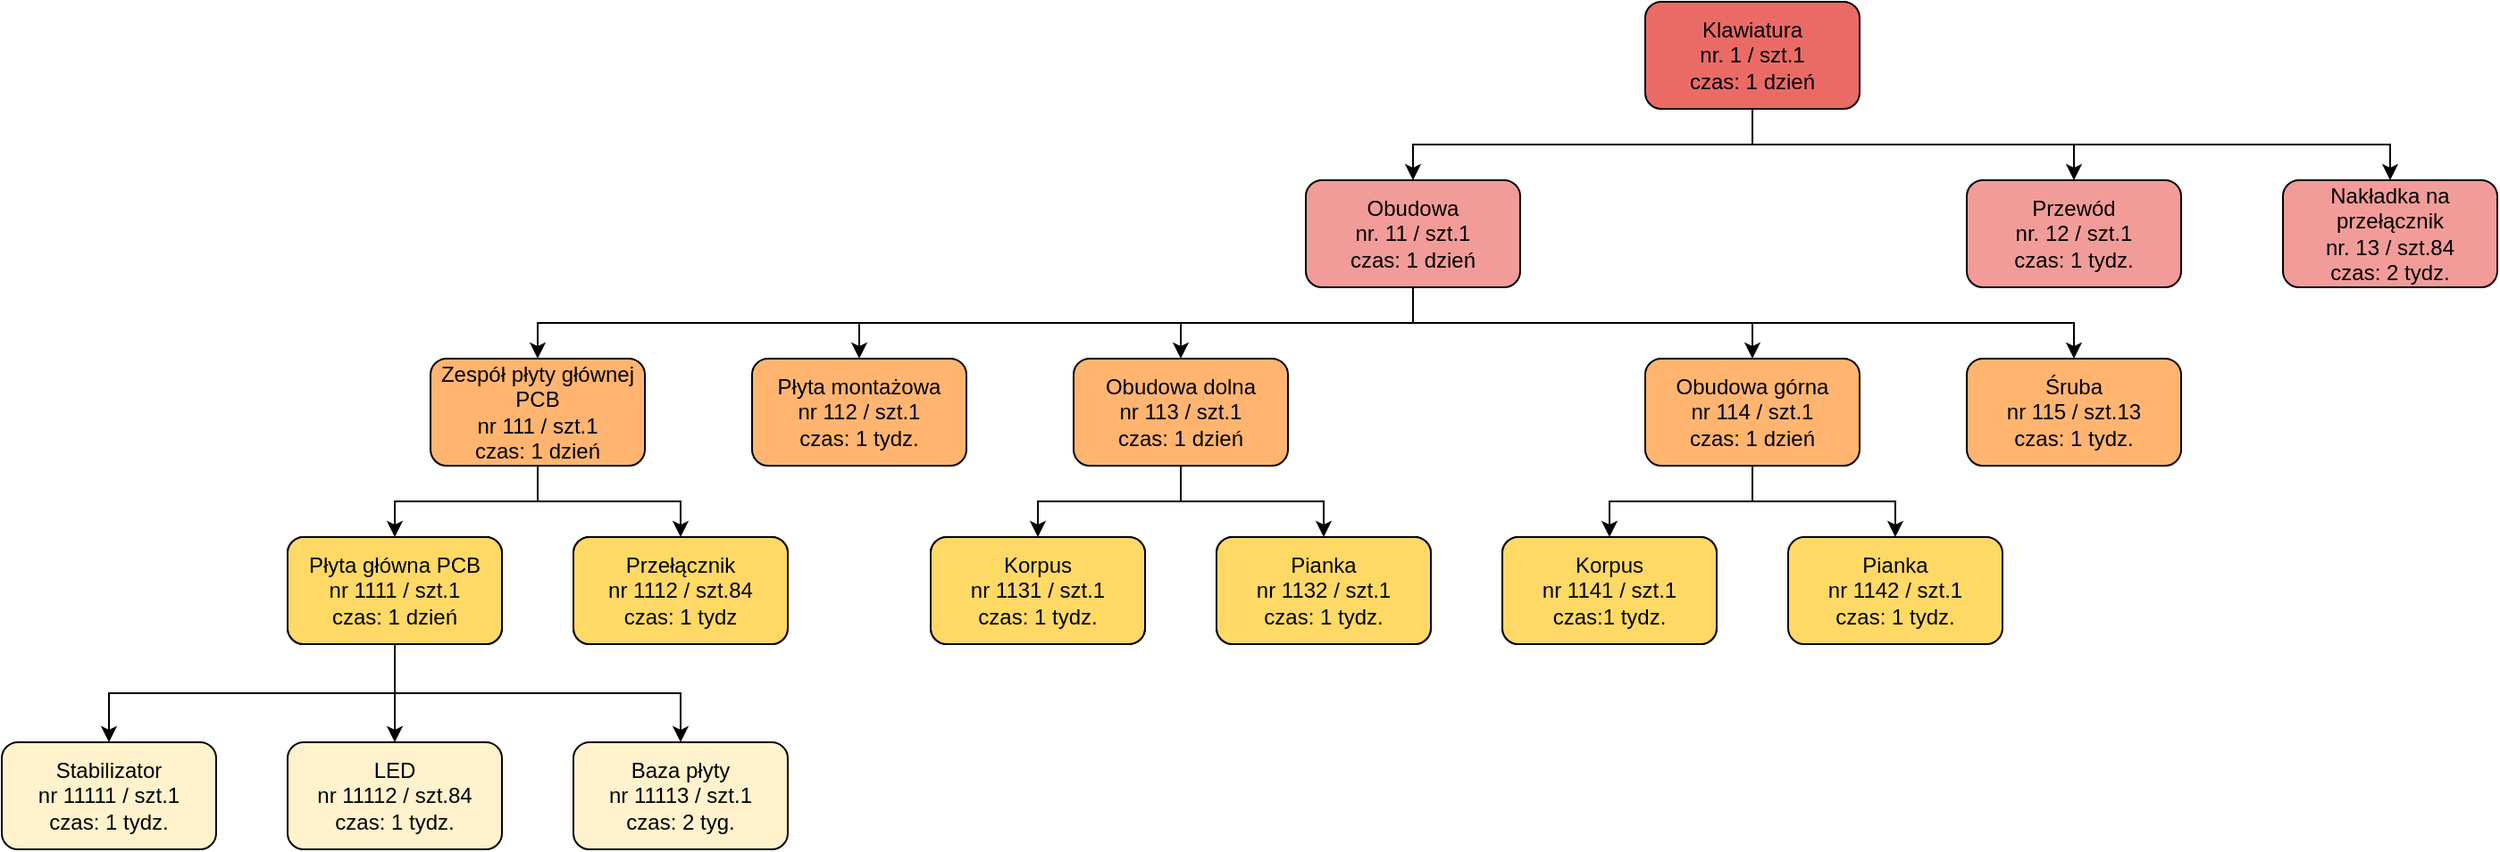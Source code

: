 <mxfile version="21.2.1" type="github">
  <diagram name="Strona-1" id="hWERi4DzZwn37XWJgOiT">
    <mxGraphModel dx="1648" dy="914" grid="1" gridSize="10" guides="1" tooltips="1" connect="1" arrows="1" fold="1" page="1" pageScale="1" pageWidth="827" pageHeight="1169" math="0" shadow="0">
      <root>
        <mxCell id="0" />
        <mxCell id="1" parent="0" />
        <mxCell id="B0ij_Wk3o3_kxpDSKMV0-5" style="edgeStyle=orthogonalEdgeStyle;rounded=0;orthogonalLoop=1;jettySize=auto;html=1;exitX=0.5;exitY=1;exitDx=0;exitDy=0;entryX=0.5;entryY=0;entryDx=0;entryDy=0;" parent="1" source="B0ij_Wk3o3_kxpDSKMV0-1" target="B0ij_Wk3o3_kxpDSKMV0-2" edge="1">
          <mxGeometry relative="1" as="geometry" />
        </mxCell>
        <mxCell id="B0ij_Wk3o3_kxpDSKMV0-6" style="edgeStyle=orthogonalEdgeStyle;rounded=0;orthogonalLoop=1;jettySize=auto;html=1;exitX=0.5;exitY=1;exitDx=0;exitDy=0;entryX=0.5;entryY=0;entryDx=0;entryDy=0;" parent="1" source="B0ij_Wk3o3_kxpDSKMV0-1" target="B0ij_Wk3o3_kxpDSKMV0-3" edge="1">
          <mxGeometry relative="1" as="geometry" />
        </mxCell>
        <mxCell id="B0ij_Wk3o3_kxpDSKMV0-7" style="edgeStyle=orthogonalEdgeStyle;rounded=0;orthogonalLoop=1;jettySize=auto;html=1;exitX=0.5;exitY=1;exitDx=0;exitDy=0;entryX=0.5;entryY=0;entryDx=0;entryDy=0;" parent="1" source="B0ij_Wk3o3_kxpDSKMV0-1" target="B0ij_Wk3o3_kxpDSKMV0-4" edge="1">
          <mxGeometry relative="1" as="geometry" />
        </mxCell>
        <mxCell id="B0ij_Wk3o3_kxpDSKMV0-1" value="Klawiatura&lt;br style=&quot;border-color: var(--border-color);&quot;&gt;nr. 1 / szt.1&lt;br&gt;czas: 1 dzień" style="rounded=1;whiteSpace=wrap;html=1;fillColor=#EA6B66;" parent="1" vertex="1">
          <mxGeometry x="220" y="140" width="120" height="60" as="geometry" />
        </mxCell>
        <mxCell id="B0ij_Wk3o3_kxpDSKMV0-13" style="edgeStyle=orthogonalEdgeStyle;rounded=0;orthogonalLoop=1;jettySize=auto;html=1;exitX=0.5;exitY=1;exitDx=0;exitDy=0;entryX=0.5;entryY=0;entryDx=0;entryDy=0;" parent="1" source="B0ij_Wk3o3_kxpDSKMV0-2" target="B0ij_Wk3o3_kxpDSKMV0-8" edge="1">
          <mxGeometry relative="1" as="geometry" />
        </mxCell>
        <mxCell id="B0ij_Wk3o3_kxpDSKMV0-14" style="edgeStyle=orthogonalEdgeStyle;rounded=0;orthogonalLoop=1;jettySize=auto;html=1;exitX=0.5;exitY=1;exitDx=0;exitDy=0;entryX=0.5;entryY=0;entryDx=0;entryDy=0;" parent="1" source="B0ij_Wk3o3_kxpDSKMV0-2" target="B0ij_Wk3o3_kxpDSKMV0-9" edge="1">
          <mxGeometry relative="1" as="geometry" />
        </mxCell>
        <mxCell id="B0ij_Wk3o3_kxpDSKMV0-15" style="edgeStyle=orthogonalEdgeStyle;rounded=0;orthogonalLoop=1;jettySize=auto;html=1;exitX=0.5;exitY=1;exitDx=0;exitDy=0;entryX=0.5;entryY=0;entryDx=0;entryDy=0;" parent="1" source="B0ij_Wk3o3_kxpDSKMV0-2" target="B0ij_Wk3o3_kxpDSKMV0-10" edge="1">
          <mxGeometry relative="1" as="geometry" />
        </mxCell>
        <mxCell id="B0ij_Wk3o3_kxpDSKMV0-16" style="edgeStyle=orthogonalEdgeStyle;rounded=0;orthogonalLoop=1;jettySize=auto;html=1;exitX=0.5;exitY=1;exitDx=0;exitDy=0;entryX=0.5;entryY=0;entryDx=0;entryDy=0;" parent="1" source="B0ij_Wk3o3_kxpDSKMV0-2" target="B0ij_Wk3o3_kxpDSKMV0-11" edge="1">
          <mxGeometry relative="1" as="geometry" />
        </mxCell>
        <mxCell id="B0ij_Wk3o3_kxpDSKMV0-17" style="edgeStyle=orthogonalEdgeStyle;rounded=0;orthogonalLoop=1;jettySize=auto;html=1;exitX=0.5;exitY=1;exitDx=0;exitDy=0;entryX=0.5;entryY=0;entryDx=0;entryDy=0;" parent="1" source="B0ij_Wk3o3_kxpDSKMV0-2" target="B0ij_Wk3o3_kxpDSKMV0-12" edge="1">
          <mxGeometry relative="1" as="geometry" />
        </mxCell>
        <mxCell id="B0ij_Wk3o3_kxpDSKMV0-2" value="Obudowa&lt;br&gt;nr. 11 / szt.1&lt;br&gt;czas: 1 dzień" style="rounded=1;whiteSpace=wrap;html=1;fillColor=#F19C99;" parent="1" vertex="1">
          <mxGeometry x="30" y="240" width="120" height="60" as="geometry" />
        </mxCell>
        <mxCell id="B0ij_Wk3o3_kxpDSKMV0-3" value="Przewód&lt;br style=&quot;border-color: var(--border-color);&quot;&gt;nr. 12 / szt.1&lt;br&gt;czas: 1 tydz." style="rounded=1;whiteSpace=wrap;html=1;fillColor=#F19C99;" parent="1" vertex="1">
          <mxGeometry x="400" y="240" width="120" height="60" as="geometry" />
        </mxCell>
        <mxCell id="B0ij_Wk3o3_kxpDSKMV0-4" value="Nakładka na przełącznik&lt;br style=&quot;border-color: var(--border-color);&quot;&gt;nr. 13 / szt.84&lt;br&gt;czas: 2 tydz." style="rounded=1;whiteSpace=wrap;html=1;fillColor=#F19C99;" parent="1" vertex="1">
          <mxGeometry x="577" y="240" width="120" height="60" as="geometry" />
        </mxCell>
        <mxCell id="B0ij_Wk3o3_kxpDSKMV0-27" style="edgeStyle=orthogonalEdgeStyle;rounded=0;orthogonalLoop=1;jettySize=auto;html=1;exitX=0.5;exitY=1;exitDx=0;exitDy=0;entryX=0.5;entryY=0;entryDx=0;entryDy=0;" parent="1" source="B0ij_Wk3o3_kxpDSKMV0-8" target="B0ij_Wk3o3_kxpDSKMV0-19" edge="1">
          <mxGeometry relative="1" as="geometry" />
        </mxCell>
        <mxCell id="B0ij_Wk3o3_kxpDSKMV0-28" style="edgeStyle=orthogonalEdgeStyle;rounded=0;orthogonalLoop=1;jettySize=auto;html=1;exitX=0.5;exitY=1;exitDx=0;exitDy=0;entryX=0.5;entryY=0;entryDx=0;entryDy=0;" parent="1" source="B0ij_Wk3o3_kxpDSKMV0-8" target="B0ij_Wk3o3_kxpDSKMV0-20" edge="1">
          <mxGeometry relative="1" as="geometry" />
        </mxCell>
        <mxCell id="B0ij_Wk3o3_kxpDSKMV0-8" value="Zespół płyty głównej PCB&lt;br&gt;nr 111 / szt.1&lt;br&gt;czas: 1 dzień" style="rounded=1;whiteSpace=wrap;html=1;fillColor=#FFB570;" parent="1" vertex="1">
          <mxGeometry x="-460" y="340" width="120" height="60" as="geometry" />
        </mxCell>
        <mxCell id="B0ij_Wk3o3_kxpDSKMV0-9" value="Płyta montażowa&lt;br&gt;nr 112 / szt.1&lt;br&gt;czas: 1 tydz." style="rounded=1;whiteSpace=wrap;html=1;fillColor=#FFB570;" parent="1" vertex="1">
          <mxGeometry x="-280" y="340" width="120" height="60" as="geometry" />
        </mxCell>
        <mxCell id="B0ij_Wk3o3_kxpDSKMV0-31" style="edgeStyle=orthogonalEdgeStyle;rounded=0;orthogonalLoop=1;jettySize=auto;html=1;exitX=0.5;exitY=1;exitDx=0;exitDy=0;entryX=0.5;entryY=0;entryDx=0;entryDy=0;" parent="1" source="B0ij_Wk3o3_kxpDSKMV0-10" target="B0ij_Wk3o3_kxpDSKMV0-29" edge="1">
          <mxGeometry relative="1" as="geometry" />
        </mxCell>
        <mxCell id="B0ij_Wk3o3_kxpDSKMV0-32" style="edgeStyle=orthogonalEdgeStyle;rounded=0;orthogonalLoop=1;jettySize=auto;html=1;exitX=0.5;exitY=1;exitDx=0;exitDy=0;entryX=0.5;entryY=0;entryDx=0;entryDy=0;" parent="1" source="B0ij_Wk3o3_kxpDSKMV0-10" target="B0ij_Wk3o3_kxpDSKMV0-30" edge="1">
          <mxGeometry relative="1" as="geometry" />
        </mxCell>
        <mxCell id="B0ij_Wk3o3_kxpDSKMV0-10" value="Obudowa dolna&lt;br&gt;nr 113 / szt.1&lt;br&gt;czas: 1 dzień" style="rounded=1;whiteSpace=wrap;html=1;fillColor=#FFB570;" parent="1" vertex="1">
          <mxGeometry x="-100" y="340" width="120" height="60" as="geometry" />
        </mxCell>
        <mxCell id="B0ij_Wk3o3_kxpDSKMV0-35" style="edgeStyle=orthogonalEdgeStyle;rounded=0;orthogonalLoop=1;jettySize=auto;html=1;exitX=0.5;exitY=1;exitDx=0;exitDy=0;entryX=0.5;entryY=0;entryDx=0;entryDy=0;" parent="1" source="B0ij_Wk3o3_kxpDSKMV0-11" target="B0ij_Wk3o3_kxpDSKMV0-33" edge="1">
          <mxGeometry relative="1" as="geometry" />
        </mxCell>
        <mxCell id="B0ij_Wk3o3_kxpDSKMV0-36" style="edgeStyle=orthogonalEdgeStyle;rounded=0;orthogonalLoop=1;jettySize=auto;html=1;exitX=0.5;exitY=1;exitDx=0;exitDy=0;entryX=0.5;entryY=0;entryDx=0;entryDy=0;" parent="1" source="B0ij_Wk3o3_kxpDSKMV0-11" target="B0ij_Wk3o3_kxpDSKMV0-34" edge="1">
          <mxGeometry relative="1" as="geometry" />
        </mxCell>
        <mxCell id="B0ij_Wk3o3_kxpDSKMV0-11" value="Obudowa górna&lt;br&gt;nr 114 / szt.1&lt;br&gt;czas: 1 dzień" style="rounded=1;whiteSpace=wrap;html=1;fillColor=#FFB570;" parent="1" vertex="1">
          <mxGeometry x="220" y="340" width="120" height="60" as="geometry" />
        </mxCell>
        <mxCell id="B0ij_Wk3o3_kxpDSKMV0-12" value="Śruba&lt;br&gt;nr 115 / szt.13&lt;br&gt;czas: 1 tydz." style="rounded=1;whiteSpace=wrap;html=1;fillColor=#FFB570;" parent="1" vertex="1">
          <mxGeometry x="400" y="340" width="120" height="60" as="geometry" />
        </mxCell>
        <mxCell id="B0ij_Wk3o3_kxpDSKMV0-24" style="edgeStyle=orthogonalEdgeStyle;rounded=0;orthogonalLoop=1;jettySize=auto;html=1;exitX=0.5;exitY=1;exitDx=0;exitDy=0;entryX=0.5;entryY=0;entryDx=0;entryDy=0;" parent="1" source="B0ij_Wk3o3_kxpDSKMV0-19" target="B0ij_Wk3o3_kxpDSKMV0-21" edge="1">
          <mxGeometry relative="1" as="geometry" />
        </mxCell>
        <mxCell id="B0ij_Wk3o3_kxpDSKMV0-25" style="edgeStyle=orthogonalEdgeStyle;rounded=0;orthogonalLoop=1;jettySize=auto;html=1;exitX=0.5;exitY=1;exitDx=0;exitDy=0;entryX=0.5;entryY=0;entryDx=0;entryDy=0;" parent="1" source="B0ij_Wk3o3_kxpDSKMV0-19" target="B0ij_Wk3o3_kxpDSKMV0-22" edge="1">
          <mxGeometry relative="1" as="geometry" />
        </mxCell>
        <mxCell id="B0ij_Wk3o3_kxpDSKMV0-26" style="edgeStyle=orthogonalEdgeStyle;rounded=0;orthogonalLoop=1;jettySize=auto;html=1;exitX=0.5;exitY=1;exitDx=0;exitDy=0;entryX=0.5;entryY=0;entryDx=0;entryDy=0;" parent="1" source="B0ij_Wk3o3_kxpDSKMV0-19" target="B0ij_Wk3o3_kxpDSKMV0-23" edge="1">
          <mxGeometry relative="1" as="geometry" />
        </mxCell>
        <mxCell id="B0ij_Wk3o3_kxpDSKMV0-19" value="Płyta główna PCB&lt;br&gt;nr 1.1.1.1 / ilość 1" style="rounded=1;whiteSpace=wrap;html=1;fillColor=#FFF2CC;" parent="1" vertex="1">
          <mxGeometry x="-540" y="440" width="120" height="60" as="geometry" />
        </mxCell>
        <mxCell id="B0ij_Wk3o3_kxpDSKMV0-20" value="Przełączniki&lt;br&gt;nr 1.1.1.2 / ilość 84" style="rounded=1;whiteSpace=wrap;html=1;fillColor=#FFF2CC;" parent="1" vertex="1">
          <mxGeometry x="-380" y="440" width="120" height="60" as="geometry" />
        </mxCell>
        <mxCell id="B0ij_Wk3o3_kxpDSKMV0-21" value="Stabilizator&lt;br&gt;nr 11111 / szt.1&lt;br&gt;czas: 1 tydz." style="rounded=1;whiteSpace=wrap;html=1;fillColor=#FFF2CC;" parent="1" vertex="1">
          <mxGeometry x="-700" y="555" width="120" height="60" as="geometry" />
        </mxCell>
        <mxCell id="B0ij_Wk3o3_kxpDSKMV0-22" value="LED&lt;br&gt;nr 11112 / szt.84&lt;br&gt;czas: 1 tydz." style="rounded=1;whiteSpace=wrap;html=1;fillColor=#FFF2CC;" parent="1" vertex="1">
          <mxGeometry x="-540" y="555" width="120" height="60" as="geometry" />
        </mxCell>
        <mxCell id="B0ij_Wk3o3_kxpDSKMV0-23" value="Baza płyty&lt;br&gt;nr 11113 / szt.1&lt;br&gt;czas: 2 tyg." style="rounded=1;whiteSpace=wrap;html=1;fillColor=#FFF2CC;" parent="1" vertex="1">
          <mxGeometry x="-380" y="555" width="120" height="60" as="geometry" />
        </mxCell>
        <mxCell id="B0ij_Wk3o3_kxpDSKMV0-29" value="Korpus&lt;br&gt;nr 1.1.3.1 / ilość 1" style="rounded=1;whiteSpace=wrap;html=1;fillColor=#FFF2CC;" parent="1" vertex="1">
          <mxGeometry x="-180" y="440" width="120" height="60" as="geometry" />
        </mxCell>
        <mxCell id="B0ij_Wk3o3_kxpDSKMV0-30" value="Pianka&lt;br&gt;nr 1.1.3.2 / ilość 1" style="rounded=1;whiteSpace=wrap;html=1;fillColor=#FFF2CC;" parent="1" vertex="1">
          <mxGeometry x="-20" y="440" width="120" height="60" as="geometry" />
        </mxCell>
        <mxCell id="B0ij_Wk3o3_kxpDSKMV0-33" value="Korpus&lt;br&gt;nr 1.1.3.1 / ilość 1" style="rounded=1;whiteSpace=wrap;html=1;fillColor=#FFF2CC;" parent="1" vertex="1">
          <mxGeometry x="140" y="440" width="120" height="60" as="geometry" />
        </mxCell>
        <mxCell id="B0ij_Wk3o3_kxpDSKMV0-34" value="Pianka&lt;br&gt;nr 1142 / szt.1&lt;br&gt;czas: 1 tydz." style="rounded=1;whiteSpace=wrap;html=1;fillColor=#FFD966;" parent="1" vertex="1">
          <mxGeometry x="300" y="440" width="120" height="60" as="geometry" />
        </mxCell>
        <mxCell id="B0ij_Wk3o3_kxpDSKMV0-40" value="Płyta główna PCB&lt;br&gt;nr 1111 / szt.1&lt;br&gt;czas: 1 dzień" style="rounded=1;whiteSpace=wrap;html=1;fillColor=#FFD966;" parent="1" vertex="1">
          <mxGeometry x="-540" y="440" width="120" height="60" as="geometry" />
        </mxCell>
        <mxCell id="B0ij_Wk3o3_kxpDSKMV0-41" value="Przełącznik&lt;br&gt;nr 1112 / szt.84&lt;br&gt;czas: 1 tydz" style="rounded=1;whiteSpace=wrap;html=1;fillColor=#FFD966;" parent="1" vertex="1">
          <mxGeometry x="-380" y="440" width="120" height="60" as="geometry" />
        </mxCell>
        <mxCell id="B0ij_Wk3o3_kxpDSKMV0-42" value="Korpus&lt;br&gt;nr 1131 / szt.1&lt;br&gt;czas: 1 tydz." style="rounded=1;whiteSpace=wrap;html=1;fillColor=#FFD966;" parent="1" vertex="1">
          <mxGeometry x="-180" y="440" width="120" height="60" as="geometry" />
        </mxCell>
        <mxCell id="B0ij_Wk3o3_kxpDSKMV0-43" value="Pianka&lt;br&gt;nr 1132 / szt.1&lt;br&gt;czas: 1 tydz." style="rounded=1;whiteSpace=wrap;html=1;fillColor=#FFD966;" parent="1" vertex="1">
          <mxGeometry x="-20" y="440" width="120" height="60" as="geometry" />
        </mxCell>
        <mxCell id="B0ij_Wk3o3_kxpDSKMV0-44" value="Korpus&lt;br&gt;nr 1141 / szt.1&lt;br&gt;czas:1 tydz." style="rounded=1;whiteSpace=wrap;html=1;fillColor=#FFD966;" parent="1" vertex="1">
          <mxGeometry x="140" y="440" width="120" height="60" as="geometry" />
        </mxCell>
      </root>
    </mxGraphModel>
  </diagram>
</mxfile>

